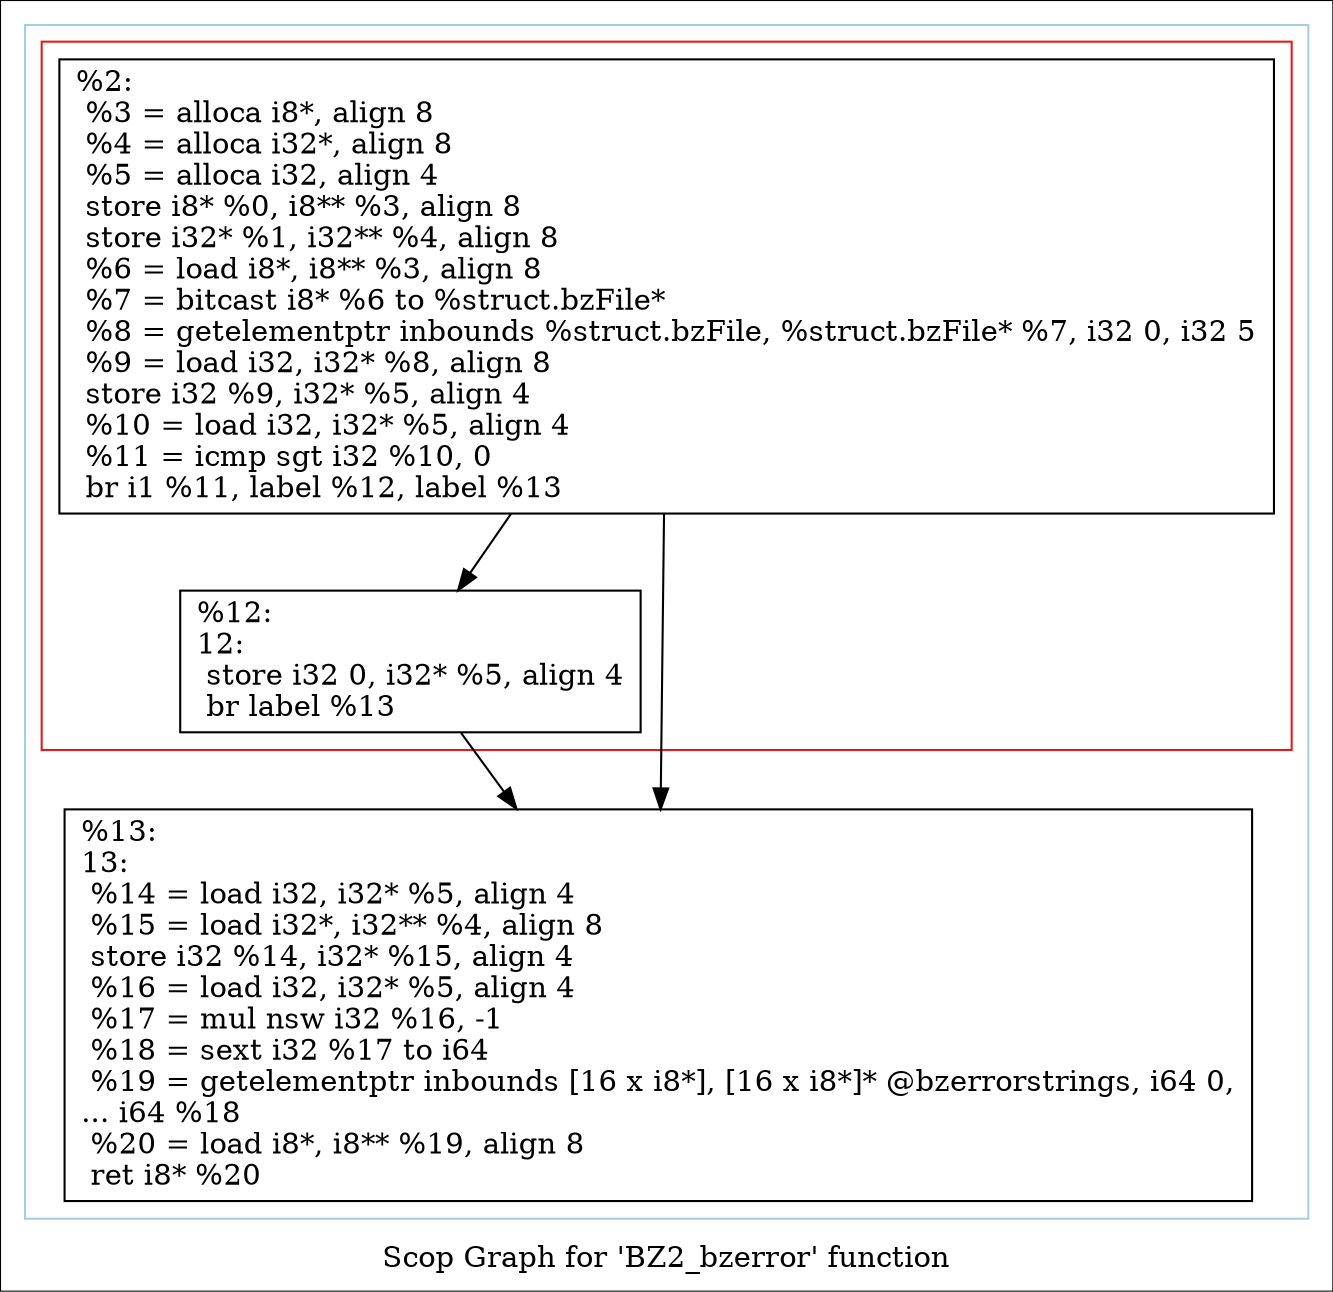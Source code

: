 digraph "Scop Graph for 'BZ2_bzerror' function" {
	label="Scop Graph for 'BZ2_bzerror' function";

	Node0x27b1c70 [shape=record,label="{%2:\l  %3 = alloca i8*, align 8\l  %4 = alloca i32*, align 8\l  %5 = alloca i32, align 4\l  store i8* %0, i8** %3, align 8\l  store i32* %1, i32** %4, align 8\l  %6 = load i8*, i8** %3, align 8\l  %7 = bitcast i8* %6 to %struct.bzFile*\l  %8 = getelementptr inbounds %struct.bzFile, %struct.bzFile* %7, i32 0, i32 5\l  %9 = load i32, i32* %8, align 8\l  store i32 %9, i32* %5, align 4\l  %10 = load i32, i32* %5, align 4\l  %11 = icmp sgt i32 %10, 0\l  br i1 %11, label %12, label %13\l}"];
	Node0x27b1c70 -> Node0x272df90;
	Node0x27b1c70 -> Node0x258d4e0;
	Node0x272df90 [shape=record,label="{%12:\l12:                                               \l  store i32 0, i32* %5, align 4\l  br label %13\l}"];
	Node0x272df90 -> Node0x258d4e0;
	Node0x258d4e0 [shape=record,label="{%13:\l13:                                               \l  %14 = load i32, i32* %5, align 4\l  %15 = load i32*, i32** %4, align 8\l  store i32 %14, i32* %15, align 4\l  %16 = load i32, i32* %5, align 4\l  %17 = mul nsw i32 %16, -1\l  %18 = sext i32 %17 to i64\l  %19 = getelementptr inbounds [16 x i8*], [16 x i8*]* @bzerrorstrings, i64 0,\l... i64 %18\l  %20 = load i8*, i8** %19, align 8\l  ret i8* %20\l}"];
	colorscheme = "paired12"
        subgraph cluster_0x28f0980 {
          label = "";
          style = solid;
          color = 1
          subgraph cluster_0x2941c60 {
            label = "";
            style = solid;
            color = 6
            Node0x27b1c70;
            Node0x272df90;
          }
          Node0x258d4e0;
        }
}
